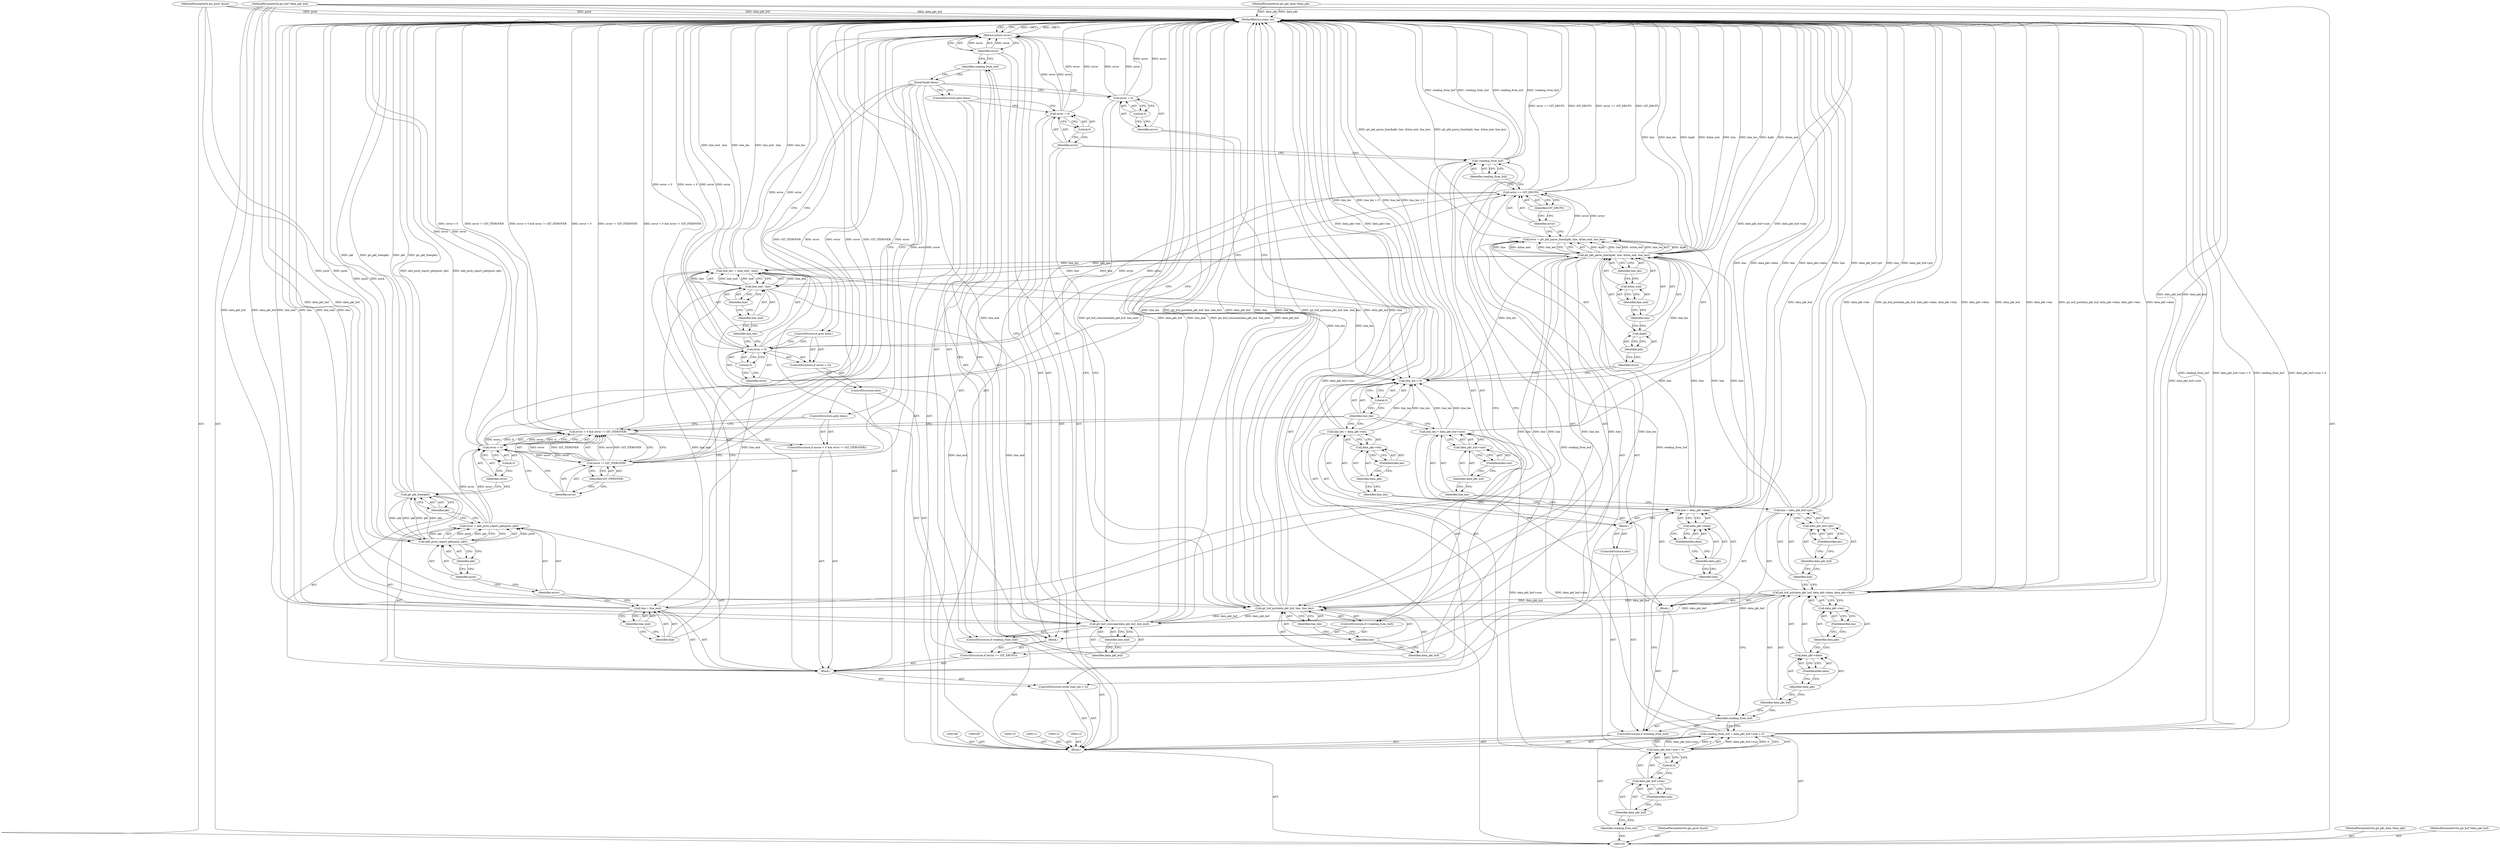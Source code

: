 digraph "0_libgit2_84d30d569ada986f3eef527cbdb932643c2dd037" {
"1000225" [label="(MethodReturn,static int)"];
"1000104" [label="(MethodParameterIn,git_push *push)"];
"1000317" [label="(MethodParameterOut,git_push *push)"];
"1000105" [label="(MethodParameterIn,git_pkt_data *data_pkt)"];
"1000318" [label="(MethodParameterOut,git_pkt_data *data_pkt)"];
"1000106" [label="(MethodParameterIn,git_buf *data_pkt_buf)"];
"1000319" [label="(MethodParameterOut,git_buf *data_pkt_buf)"];
"1000125" [label="(Identifier,data_pkt_buf)"];
"1000124" [label="(Call,git_buf_put(data_pkt_buf, data_pkt->data, data_pkt->len))"];
"1000126" [label="(Call,data_pkt->data)"];
"1000127" [label="(Identifier,data_pkt)"];
"1000128" [label="(FieldIdentifier,data)"];
"1000129" [label="(Call,data_pkt->len)"];
"1000130" [label="(Identifier,data_pkt)"];
"1000131" [label="(FieldIdentifier,len)"];
"1000132" [label="(Call,line = data_pkt_buf->ptr)"];
"1000133" [label="(Identifier,line)"];
"1000136" [label="(FieldIdentifier,ptr)"];
"1000134" [label="(Call,data_pkt_buf->ptr)"];
"1000135" [label="(Identifier,data_pkt_buf)"];
"1000139" [label="(Call,data_pkt_buf->size)"];
"1000140" [label="(Identifier,data_pkt_buf)"];
"1000137" [label="(Call,line_len = data_pkt_buf->size)"];
"1000138" [label="(Identifier,line_len)"];
"1000141" [label="(FieldIdentifier,size)"];
"1000142" [label="(ControlStructure,else)"];
"1000143" [label="(Block,)"];
"1000148" [label="(FieldIdentifier,data)"];
"1000144" [label="(Call,line = data_pkt->data)"];
"1000145" [label="(Identifier,line)"];
"1000146" [label="(Call,data_pkt->data)"];
"1000147" [label="(Identifier,data_pkt)"];
"1000151" [label="(Call,data_pkt->len)"];
"1000152" [label="(Identifier,data_pkt)"];
"1000149" [label="(Call,line_len = data_pkt->len)"];
"1000150" [label="(Identifier,line_len)"];
"1000153" [label="(FieldIdentifier,len)"];
"1000107" [label="(Block,)"];
"1000154" [label="(ControlStructure,while (line_len > 0))"];
"1000157" [label="(Literal,0)"];
"1000158" [label="(Block,)"];
"1000155" [label="(Call,line_len > 0)"];
"1000156" [label="(Identifier,line_len)"];
"1000161" [label="(Call,git_pkt_parse_line(&pkt, line, &line_end, line_len))"];
"1000159" [label="(Call,error = git_pkt_parse_line(&pkt, line, &line_end, line_len))"];
"1000160" [label="(Identifier,error)"];
"1000162" [label="(Call,&pkt)"];
"1000163" [label="(Identifier,pkt)"];
"1000164" [label="(Identifier,line)"];
"1000165" [label="(Call,&line_end)"];
"1000166" [label="(Identifier,line_end)"];
"1000167" [label="(Identifier,line_len)"];
"1000171" [label="(Identifier,GIT_EBUFS)"];
"1000168" [label="(ControlStructure,if (error == GIT_EBUFS))"];
"1000172" [label="(Block,)"];
"1000169" [label="(Call,error == GIT_EBUFS)"];
"1000170" [label="(Identifier,error)"];
"1000173" [label="(ControlStructure,if (!reading_from_buf))"];
"1000174" [label="(Call,!reading_from_buf)"];
"1000175" [label="(Identifier,reading_from_buf)"];
"1000177" [label="(Identifier,data_pkt_buf)"];
"1000178" [label="(Identifier,line)"];
"1000179" [label="(Identifier,line_len)"];
"1000176" [label="(Call,git_buf_put(data_pkt_buf, line, line_len))"];
"1000182" [label="(Literal,0)"];
"1000180" [label="(Call,error = 0)"];
"1000181" [label="(Identifier,error)"];
"1000183" [label="(ControlStructure,goto done;)"];
"1000186" [label="(Call,error < 0)"];
"1000187" [label="(Identifier,error)"];
"1000188" [label="(Literal,0)"];
"1000184" [label="(ControlStructure,else)"];
"1000185" [label="(ControlStructure,if (error < 0))"];
"1000189" [label="(ControlStructure,goto done;)"];
"1000192" [label="(Call,line_end - line)"];
"1000193" [label="(Identifier,line_end)"];
"1000194" [label="(Identifier,line)"];
"1000190" [label="(Call,line_len -= (line_end - line))"];
"1000191" [label="(Identifier,line_len)"];
"1000197" [label="(Identifier,line_end)"];
"1000195" [label="(Call,line = line_end)"];
"1000196" [label="(Identifier,line)"];
"1000200" [label="(Call,add_push_report_pkt(push, pkt))"];
"1000198" [label="(Call,error = add_push_report_pkt(push, pkt))"];
"1000199" [label="(Identifier,error)"];
"1000201" [label="(Identifier,push)"];
"1000202" [label="(Identifier,pkt)"];
"1000204" [label="(Identifier,pkt)"];
"1000203" [label="(Call,git_pkt_free(pkt))"];
"1000209" [label="(Literal,0)"];
"1000210" [label="(Call,error != GIT_ITEROVER)"];
"1000211" [label="(Identifier,error)"];
"1000205" [label="(ControlStructure,if (error < 0 && error != GIT_ITEROVER))"];
"1000212" [label="(Identifier,GIT_ITEROVER)"];
"1000206" [label="(Call,error < 0 && error != GIT_ITEROVER)"];
"1000207" [label="(Call,error < 0)"];
"1000208" [label="(Identifier,error)"];
"1000213" [label="(ControlStructure,goto done;)"];
"1000214" [label="(Call,error = 0)"];
"1000215" [label="(Identifier,error)"];
"1000216" [label="(Literal,0)"];
"1000217" [label="(JumpTarget,done:)"];
"1000218" [label="(ControlStructure,if (reading_from_buf))"];
"1000219" [label="(Identifier,reading_from_buf)"];
"1000221" [label="(Identifier,data_pkt_buf)"];
"1000220" [label="(Call,git_buf_consume(data_pkt_buf, line_end))"];
"1000222" [label="(Identifier,line_end)"];
"1000223" [label="(Return,return error;)"];
"1000224" [label="(Identifier,error)"];
"1000116" [label="(Call,data_pkt_buf->size > 0)"];
"1000117" [label="(Call,data_pkt_buf->size)"];
"1000118" [label="(Identifier,data_pkt_buf)"];
"1000119" [label="(FieldIdentifier,size)"];
"1000120" [label="(Literal,0)"];
"1000114" [label="(Call,reading_from_buf = data_pkt_buf->size > 0)"];
"1000115" [label="(Identifier,reading_from_buf)"];
"1000121" [label="(ControlStructure,if (reading_from_buf))"];
"1000123" [label="(Block,)"];
"1000122" [label="(Identifier,reading_from_buf)"];
"1000225" -> "1000103"  [label="AST: "];
"1000225" -> "1000223"  [label="CFG: "];
"1000223" -> "1000225"  [label="DDG: <RET>"];
"1000186" -> "1000225"  [label="DDG: error"];
"1000186" -> "1000225"  [label="DDG: error < 0"];
"1000198" -> "1000225"  [label="DDG: add_push_report_pkt(push, pkt)"];
"1000105" -> "1000225"  [label="DDG: data_pkt"];
"1000180" -> "1000225"  [label="DDG: error"];
"1000206" -> "1000225"  [label="DDG: error < 0"];
"1000206" -> "1000225"  [label="DDG: error != GIT_ITEROVER"];
"1000206" -> "1000225"  [label="DDG: error < 0 && error != GIT_ITEROVER"];
"1000132" -> "1000225"  [label="DDG: line"];
"1000132" -> "1000225"  [label="DDG: data_pkt_buf->ptr"];
"1000210" -> "1000225"  [label="DDG: GIT_ITEROVER"];
"1000210" -> "1000225"  [label="DDG: error"];
"1000195" -> "1000225"  [label="DDG: line_end"];
"1000195" -> "1000225"  [label="DDG: line"];
"1000155" -> "1000225"  [label="DDG: line_len"];
"1000155" -> "1000225"  [label="DDG: line_len > 0"];
"1000176" -> "1000225"  [label="DDG: line"];
"1000176" -> "1000225"  [label="DDG: line_len"];
"1000176" -> "1000225"  [label="DDG: git_buf_put(data_pkt_buf, line, line_len)"];
"1000176" -> "1000225"  [label="DDG: data_pkt_buf"];
"1000116" -> "1000225"  [label="DDG: data_pkt_buf->size"];
"1000161" -> "1000225"  [label="DDG: line"];
"1000161" -> "1000225"  [label="DDG: line_len"];
"1000161" -> "1000225"  [label="DDG: &pkt"];
"1000161" -> "1000225"  [label="DDG: &line_end"];
"1000124" -> "1000225"  [label="DDG: data_pkt->data"];
"1000124" -> "1000225"  [label="DDG: data_pkt_buf"];
"1000124" -> "1000225"  [label="DDG: data_pkt->len"];
"1000124" -> "1000225"  [label="DDG: git_buf_put(data_pkt_buf, data_pkt->data, data_pkt->len)"];
"1000220" -> "1000225"  [label="DDG: data_pkt_buf"];
"1000220" -> "1000225"  [label="DDG: line_end"];
"1000220" -> "1000225"  [label="DDG: git_buf_consume(data_pkt_buf, line_end)"];
"1000200" -> "1000225"  [label="DDG: push"];
"1000149" -> "1000225"  [label="DDG: data_pkt->len"];
"1000169" -> "1000225"  [label="DDG: error == GIT_EBUFS"];
"1000169" -> "1000225"  [label="DDG: GIT_EBUFS"];
"1000104" -> "1000225"  [label="DDG: push"];
"1000137" -> "1000225"  [label="DDG: data_pkt_buf->size"];
"1000190" -> "1000225"  [label="DDG: line_len"];
"1000190" -> "1000225"  [label="DDG: line_end - line"];
"1000203" -> "1000225"  [label="DDG: git_pkt_free(pkt)"];
"1000203" -> "1000225"  [label="DDG: pkt"];
"1000114" -> "1000225"  [label="DDG: reading_from_buf"];
"1000114" -> "1000225"  [label="DDG: data_pkt_buf->size > 0"];
"1000207" -> "1000225"  [label="DDG: error"];
"1000144" -> "1000225"  [label="DDG: line"];
"1000144" -> "1000225"  [label="DDG: data_pkt->data"];
"1000214" -> "1000225"  [label="DDG: error"];
"1000159" -> "1000225"  [label="DDG: git_pkt_parse_line(&pkt, line, &line_end, line_len)"];
"1000174" -> "1000225"  [label="DDG: !reading_from_buf"];
"1000174" -> "1000225"  [label="DDG: reading_from_buf"];
"1000106" -> "1000225"  [label="DDG: data_pkt_buf"];
"1000104" -> "1000103"  [label="AST: "];
"1000104" -> "1000225"  [label="DDG: push"];
"1000104" -> "1000200"  [label="DDG: push"];
"1000317" -> "1000103"  [label="AST: "];
"1000105" -> "1000103"  [label="AST: "];
"1000105" -> "1000225"  [label="DDG: data_pkt"];
"1000318" -> "1000103"  [label="AST: "];
"1000106" -> "1000103"  [label="AST: "];
"1000106" -> "1000225"  [label="DDG: data_pkt_buf"];
"1000106" -> "1000124"  [label="DDG: data_pkt_buf"];
"1000106" -> "1000176"  [label="DDG: data_pkt_buf"];
"1000106" -> "1000220"  [label="DDG: data_pkt_buf"];
"1000319" -> "1000103"  [label="AST: "];
"1000125" -> "1000124"  [label="AST: "];
"1000125" -> "1000122"  [label="CFG: "];
"1000127" -> "1000125"  [label="CFG: "];
"1000124" -> "1000123"  [label="AST: "];
"1000124" -> "1000129"  [label="CFG: "];
"1000125" -> "1000124"  [label="AST: "];
"1000126" -> "1000124"  [label="AST: "];
"1000129" -> "1000124"  [label="AST: "];
"1000133" -> "1000124"  [label="CFG: "];
"1000124" -> "1000225"  [label="DDG: data_pkt->data"];
"1000124" -> "1000225"  [label="DDG: data_pkt_buf"];
"1000124" -> "1000225"  [label="DDG: data_pkt->len"];
"1000124" -> "1000225"  [label="DDG: git_buf_put(data_pkt_buf, data_pkt->data, data_pkt->len)"];
"1000106" -> "1000124"  [label="DDG: data_pkt_buf"];
"1000124" -> "1000176"  [label="DDG: data_pkt_buf"];
"1000124" -> "1000220"  [label="DDG: data_pkt_buf"];
"1000126" -> "1000124"  [label="AST: "];
"1000126" -> "1000128"  [label="CFG: "];
"1000127" -> "1000126"  [label="AST: "];
"1000128" -> "1000126"  [label="AST: "];
"1000130" -> "1000126"  [label="CFG: "];
"1000127" -> "1000126"  [label="AST: "];
"1000127" -> "1000125"  [label="CFG: "];
"1000128" -> "1000127"  [label="CFG: "];
"1000128" -> "1000126"  [label="AST: "];
"1000128" -> "1000127"  [label="CFG: "];
"1000126" -> "1000128"  [label="CFG: "];
"1000129" -> "1000124"  [label="AST: "];
"1000129" -> "1000131"  [label="CFG: "];
"1000130" -> "1000129"  [label="AST: "];
"1000131" -> "1000129"  [label="AST: "];
"1000124" -> "1000129"  [label="CFG: "];
"1000130" -> "1000129"  [label="AST: "];
"1000130" -> "1000126"  [label="CFG: "];
"1000131" -> "1000130"  [label="CFG: "];
"1000131" -> "1000129"  [label="AST: "];
"1000131" -> "1000130"  [label="CFG: "];
"1000129" -> "1000131"  [label="CFG: "];
"1000132" -> "1000123"  [label="AST: "];
"1000132" -> "1000134"  [label="CFG: "];
"1000133" -> "1000132"  [label="AST: "];
"1000134" -> "1000132"  [label="AST: "];
"1000138" -> "1000132"  [label="CFG: "];
"1000132" -> "1000225"  [label="DDG: line"];
"1000132" -> "1000225"  [label="DDG: data_pkt_buf->ptr"];
"1000132" -> "1000161"  [label="DDG: line"];
"1000133" -> "1000132"  [label="AST: "];
"1000133" -> "1000124"  [label="CFG: "];
"1000135" -> "1000133"  [label="CFG: "];
"1000136" -> "1000134"  [label="AST: "];
"1000136" -> "1000135"  [label="CFG: "];
"1000134" -> "1000136"  [label="CFG: "];
"1000134" -> "1000132"  [label="AST: "];
"1000134" -> "1000136"  [label="CFG: "];
"1000135" -> "1000134"  [label="AST: "];
"1000136" -> "1000134"  [label="AST: "];
"1000132" -> "1000134"  [label="CFG: "];
"1000135" -> "1000134"  [label="AST: "];
"1000135" -> "1000133"  [label="CFG: "];
"1000136" -> "1000135"  [label="CFG: "];
"1000139" -> "1000137"  [label="AST: "];
"1000139" -> "1000141"  [label="CFG: "];
"1000140" -> "1000139"  [label="AST: "];
"1000141" -> "1000139"  [label="AST: "];
"1000137" -> "1000139"  [label="CFG: "];
"1000140" -> "1000139"  [label="AST: "];
"1000140" -> "1000138"  [label="CFG: "];
"1000141" -> "1000140"  [label="CFG: "];
"1000137" -> "1000123"  [label="AST: "];
"1000137" -> "1000139"  [label="CFG: "];
"1000138" -> "1000137"  [label="AST: "];
"1000139" -> "1000137"  [label="AST: "];
"1000156" -> "1000137"  [label="CFG: "];
"1000137" -> "1000225"  [label="DDG: data_pkt_buf->size"];
"1000116" -> "1000137"  [label="DDG: data_pkt_buf->size"];
"1000137" -> "1000155"  [label="DDG: line_len"];
"1000138" -> "1000137"  [label="AST: "];
"1000138" -> "1000132"  [label="CFG: "];
"1000140" -> "1000138"  [label="CFG: "];
"1000141" -> "1000139"  [label="AST: "];
"1000141" -> "1000140"  [label="CFG: "];
"1000139" -> "1000141"  [label="CFG: "];
"1000142" -> "1000121"  [label="AST: "];
"1000143" -> "1000142"  [label="AST: "];
"1000143" -> "1000142"  [label="AST: "];
"1000144" -> "1000143"  [label="AST: "];
"1000149" -> "1000143"  [label="AST: "];
"1000148" -> "1000146"  [label="AST: "];
"1000148" -> "1000147"  [label="CFG: "];
"1000146" -> "1000148"  [label="CFG: "];
"1000144" -> "1000143"  [label="AST: "];
"1000144" -> "1000146"  [label="CFG: "];
"1000145" -> "1000144"  [label="AST: "];
"1000146" -> "1000144"  [label="AST: "];
"1000150" -> "1000144"  [label="CFG: "];
"1000144" -> "1000225"  [label="DDG: line"];
"1000144" -> "1000225"  [label="DDG: data_pkt->data"];
"1000144" -> "1000161"  [label="DDG: line"];
"1000145" -> "1000144"  [label="AST: "];
"1000145" -> "1000122"  [label="CFG: "];
"1000147" -> "1000145"  [label="CFG: "];
"1000146" -> "1000144"  [label="AST: "];
"1000146" -> "1000148"  [label="CFG: "];
"1000147" -> "1000146"  [label="AST: "];
"1000148" -> "1000146"  [label="AST: "];
"1000144" -> "1000146"  [label="CFG: "];
"1000147" -> "1000146"  [label="AST: "];
"1000147" -> "1000145"  [label="CFG: "];
"1000148" -> "1000147"  [label="CFG: "];
"1000151" -> "1000149"  [label="AST: "];
"1000151" -> "1000153"  [label="CFG: "];
"1000152" -> "1000151"  [label="AST: "];
"1000153" -> "1000151"  [label="AST: "];
"1000149" -> "1000151"  [label="CFG: "];
"1000152" -> "1000151"  [label="AST: "];
"1000152" -> "1000150"  [label="CFG: "];
"1000153" -> "1000152"  [label="CFG: "];
"1000149" -> "1000143"  [label="AST: "];
"1000149" -> "1000151"  [label="CFG: "];
"1000150" -> "1000149"  [label="AST: "];
"1000151" -> "1000149"  [label="AST: "];
"1000156" -> "1000149"  [label="CFG: "];
"1000149" -> "1000225"  [label="DDG: data_pkt->len"];
"1000149" -> "1000155"  [label="DDG: line_len"];
"1000150" -> "1000149"  [label="AST: "];
"1000150" -> "1000144"  [label="CFG: "];
"1000152" -> "1000150"  [label="CFG: "];
"1000153" -> "1000151"  [label="AST: "];
"1000153" -> "1000152"  [label="CFG: "];
"1000151" -> "1000153"  [label="CFG: "];
"1000107" -> "1000103"  [label="AST: "];
"1000108" -> "1000107"  [label="AST: "];
"1000109" -> "1000107"  [label="AST: "];
"1000110" -> "1000107"  [label="AST: "];
"1000111" -> "1000107"  [label="AST: "];
"1000112" -> "1000107"  [label="AST: "];
"1000113" -> "1000107"  [label="AST: "];
"1000114" -> "1000107"  [label="AST: "];
"1000121" -> "1000107"  [label="AST: "];
"1000154" -> "1000107"  [label="AST: "];
"1000214" -> "1000107"  [label="AST: "];
"1000217" -> "1000107"  [label="AST: "];
"1000218" -> "1000107"  [label="AST: "];
"1000223" -> "1000107"  [label="AST: "];
"1000154" -> "1000107"  [label="AST: "];
"1000155" -> "1000154"  [label="AST: "];
"1000158" -> "1000154"  [label="AST: "];
"1000157" -> "1000155"  [label="AST: "];
"1000157" -> "1000156"  [label="CFG: "];
"1000155" -> "1000157"  [label="CFG: "];
"1000158" -> "1000154"  [label="AST: "];
"1000159" -> "1000158"  [label="AST: "];
"1000168" -> "1000158"  [label="AST: "];
"1000190" -> "1000158"  [label="AST: "];
"1000195" -> "1000158"  [label="AST: "];
"1000198" -> "1000158"  [label="AST: "];
"1000203" -> "1000158"  [label="AST: "];
"1000205" -> "1000158"  [label="AST: "];
"1000155" -> "1000154"  [label="AST: "];
"1000155" -> "1000157"  [label="CFG: "];
"1000156" -> "1000155"  [label="AST: "];
"1000157" -> "1000155"  [label="AST: "];
"1000160" -> "1000155"  [label="CFG: "];
"1000215" -> "1000155"  [label="CFG: "];
"1000155" -> "1000225"  [label="DDG: line_len"];
"1000155" -> "1000225"  [label="DDG: line_len > 0"];
"1000190" -> "1000155"  [label="DDG: line_len"];
"1000149" -> "1000155"  [label="DDG: line_len"];
"1000137" -> "1000155"  [label="DDG: line_len"];
"1000155" -> "1000161"  [label="DDG: line_len"];
"1000156" -> "1000155"  [label="AST: "];
"1000156" -> "1000206"  [label="CFG: "];
"1000156" -> "1000137"  [label="CFG: "];
"1000156" -> "1000149"  [label="CFG: "];
"1000157" -> "1000156"  [label="CFG: "];
"1000161" -> "1000159"  [label="AST: "];
"1000161" -> "1000167"  [label="CFG: "];
"1000162" -> "1000161"  [label="AST: "];
"1000164" -> "1000161"  [label="AST: "];
"1000165" -> "1000161"  [label="AST: "];
"1000167" -> "1000161"  [label="AST: "];
"1000159" -> "1000161"  [label="CFG: "];
"1000161" -> "1000225"  [label="DDG: line"];
"1000161" -> "1000225"  [label="DDG: line_len"];
"1000161" -> "1000225"  [label="DDG: &pkt"];
"1000161" -> "1000225"  [label="DDG: &line_end"];
"1000161" -> "1000159"  [label="DDG: &pkt"];
"1000161" -> "1000159"  [label="DDG: line"];
"1000161" -> "1000159"  [label="DDG: &line_end"];
"1000161" -> "1000159"  [label="DDG: line_len"];
"1000132" -> "1000161"  [label="DDG: line"];
"1000144" -> "1000161"  [label="DDG: line"];
"1000195" -> "1000161"  [label="DDG: line"];
"1000155" -> "1000161"  [label="DDG: line_len"];
"1000161" -> "1000176"  [label="DDG: line"];
"1000161" -> "1000176"  [label="DDG: line_len"];
"1000161" -> "1000190"  [label="DDG: line_len"];
"1000161" -> "1000192"  [label="DDG: line"];
"1000159" -> "1000158"  [label="AST: "];
"1000159" -> "1000161"  [label="CFG: "];
"1000160" -> "1000159"  [label="AST: "];
"1000161" -> "1000159"  [label="AST: "];
"1000170" -> "1000159"  [label="CFG: "];
"1000159" -> "1000225"  [label="DDG: git_pkt_parse_line(&pkt, line, &line_end, line_len)"];
"1000161" -> "1000159"  [label="DDG: &pkt"];
"1000161" -> "1000159"  [label="DDG: line"];
"1000161" -> "1000159"  [label="DDG: &line_end"];
"1000161" -> "1000159"  [label="DDG: line_len"];
"1000159" -> "1000169"  [label="DDG: error"];
"1000160" -> "1000159"  [label="AST: "];
"1000160" -> "1000155"  [label="CFG: "];
"1000163" -> "1000160"  [label="CFG: "];
"1000162" -> "1000161"  [label="AST: "];
"1000162" -> "1000163"  [label="CFG: "];
"1000163" -> "1000162"  [label="AST: "];
"1000164" -> "1000162"  [label="CFG: "];
"1000163" -> "1000162"  [label="AST: "];
"1000163" -> "1000160"  [label="CFG: "];
"1000162" -> "1000163"  [label="CFG: "];
"1000164" -> "1000161"  [label="AST: "];
"1000164" -> "1000162"  [label="CFG: "];
"1000166" -> "1000164"  [label="CFG: "];
"1000165" -> "1000161"  [label="AST: "];
"1000165" -> "1000166"  [label="CFG: "];
"1000166" -> "1000165"  [label="AST: "];
"1000167" -> "1000165"  [label="CFG: "];
"1000166" -> "1000165"  [label="AST: "];
"1000166" -> "1000164"  [label="CFG: "];
"1000165" -> "1000166"  [label="CFG: "];
"1000167" -> "1000161"  [label="AST: "];
"1000167" -> "1000165"  [label="CFG: "];
"1000161" -> "1000167"  [label="CFG: "];
"1000171" -> "1000169"  [label="AST: "];
"1000171" -> "1000170"  [label="CFG: "];
"1000169" -> "1000171"  [label="CFG: "];
"1000168" -> "1000158"  [label="AST: "];
"1000169" -> "1000168"  [label="AST: "];
"1000172" -> "1000168"  [label="AST: "];
"1000184" -> "1000168"  [label="AST: "];
"1000172" -> "1000168"  [label="AST: "];
"1000173" -> "1000172"  [label="AST: "];
"1000180" -> "1000172"  [label="AST: "];
"1000183" -> "1000172"  [label="AST: "];
"1000169" -> "1000168"  [label="AST: "];
"1000169" -> "1000171"  [label="CFG: "];
"1000170" -> "1000169"  [label="AST: "];
"1000171" -> "1000169"  [label="AST: "];
"1000175" -> "1000169"  [label="CFG: "];
"1000187" -> "1000169"  [label="CFG: "];
"1000169" -> "1000225"  [label="DDG: error == GIT_EBUFS"];
"1000169" -> "1000225"  [label="DDG: GIT_EBUFS"];
"1000159" -> "1000169"  [label="DDG: error"];
"1000169" -> "1000186"  [label="DDG: error"];
"1000170" -> "1000169"  [label="AST: "];
"1000170" -> "1000159"  [label="CFG: "];
"1000171" -> "1000170"  [label="CFG: "];
"1000173" -> "1000172"  [label="AST: "];
"1000174" -> "1000173"  [label="AST: "];
"1000176" -> "1000173"  [label="AST: "];
"1000174" -> "1000173"  [label="AST: "];
"1000174" -> "1000175"  [label="CFG: "];
"1000175" -> "1000174"  [label="AST: "];
"1000177" -> "1000174"  [label="CFG: "];
"1000181" -> "1000174"  [label="CFG: "];
"1000174" -> "1000225"  [label="DDG: !reading_from_buf"];
"1000174" -> "1000225"  [label="DDG: reading_from_buf"];
"1000114" -> "1000174"  [label="DDG: reading_from_buf"];
"1000175" -> "1000174"  [label="AST: "];
"1000175" -> "1000169"  [label="CFG: "];
"1000174" -> "1000175"  [label="CFG: "];
"1000177" -> "1000176"  [label="AST: "];
"1000177" -> "1000174"  [label="CFG: "];
"1000178" -> "1000177"  [label="CFG: "];
"1000178" -> "1000176"  [label="AST: "];
"1000178" -> "1000177"  [label="CFG: "];
"1000179" -> "1000178"  [label="CFG: "];
"1000179" -> "1000176"  [label="AST: "];
"1000179" -> "1000178"  [label="CFG: "];
"1000176" -> "1000179"  [label="CFG: "];
"1000176" -> "1000173"  [label="AST: "];
"1000176" -> "1000179"  [label="CFG: "];
"1000177" -> "1000176"  [label="AST: "];
"1000178" -> "1000176"  [label="AST: "];
"1000179" -> "1000176"  [label="AST: "];
"1000181" -> "1000176"  [label="CFG: "];
"1000176" -> "1000225"  [label="DDG: line"];
"1000176" -> "1000225"  [label="DDG: line_len"];
"1000176" -> "1000225"  [label="DDG: git_buf_put(data_pkt_buf, line, line_len)"];
"1000176" -> "1000225"  [label="DDG: data_pkt_buf"];
"1000124" -> "1000176"  [label="DDG: data_pkt_buf"];
"1000106" -> "1000176"  [label="DDG: data_pkt_buf"];
"1000161" -> "1000176"  [label="DDG: line"];
"1000161" -> "1000176"  [label="DDG: line_len"];
"1000176" -> "1000220"  [label="DDG: data_pkt_buf"];
"1000182" -> "1000180"  [label="AST: "];
"1000182" -> "1000181"  [label="CFG: "];
"1000180" -> "1000182"  [label="CFG: "];
"1000180" -> "1000172"  [label="AST: "];
"1000180" -> "1000182"  [label="CFG: "];
"1000181" -> "1000180"  [label="AST: "];
"1000182" -> "1000180"  [label="AST: "];
"1000183" -> "1000180"  [label="CFG: "];
"1000180" -> "1000225"  [label="DDG: error"];
"1000180" -> "1000223"  [label="DDG: error"];
"1000181" -> "1000180"  [label="AST: "];
"1000181" -> "1000176"  [label="CFG: "];
"1000181" -> "1000174"  [label="CFG: "];
"1000182" -> "1000181"  [label="CFG: "];
"1000183" -> "1000172"  [label="AST: "];
"1000183" -> "1000180"  [label="CFG: "];
"1000217" -> "1000183"  [label="CFG: "];
"1000186" -> "1000185"  [label="AST: "];
"1000186" -> "1000188"  [label="CFG: "];
"1000187" -> "1000186"  [label="AST: "];
"1000188" -> "1000186"  [label="AST: "];
"1000189" -> "1000186"  [label="CFG: "];
"1000191" -> "1000186"  [label="CFG: "];
"1000186" -> "1000225"  [label="DDG: error"];
"1000186" -> "1000225"  [label="DDG: error < 0"];
"1000169" -> "1000186"  [label="DDG: error"];
"1000186" -> "1000223"  [label="DDG: error"];
"1000187" -> "1000186"  [label="AST: "];
"1000187" -> "1000169"  [label="CFG: "];
"1000188" -> "1000187"  [label="CFG: "];
"1000188" -> "1000186"  [label="AST: "];
"1000188" -> "1000187"  [label="CFG: "];
"1000186" -> "1000188"  [label="CFG: "];
"1000184" -> "1000168"  [label="AST: "];
"1000185" -> "1000184"  [label="AST: "];
"1000185" -> "1000184"  [label="AST: "];
"1000186" -> "1000185"  [label="AST: "];
"1000189" -> "1000185"  [label="AST: "];
"1000189" -> "1000185"  [label="AST: "];
"1000189" -> "1000186"  [label="CFG: "];
"1000217" -> "1000189"  [label="CFG: "];
"1000192" -> "1000190"  [label="AST: "];
"1000192" -> "1000194"  [label="CFG: "];
"1000193" -> "1000192"  [label="AST: "];
"1000194" -> "1000192"  [label="AST: "];
"1000190" -> "1000192"  [label="CFG: "];
"1000192" -> "1000190"  [label="DDG: line_end"];
"1000192" -> "1000190"  [label="DDG: line"];
"1000161" -> "1000192"  [label="DDG: line"];
"1000192" -> "1000195"  [label="DDG: line_end"];
"1000192" -> "1000220"  [label="DDG: line_end"];
"1000193" -> "1000192"  [label="AST: "];
"1000193" -> "1000191"  [label="CFG: "];
"1000194" -> "1000193"  [label="CFG: "];
"1000194" -> "1000192"  [label="AST: "];
"1000194" -> "1000193"  [label="CFG: "];
"1000192" -> "1000194"  [label="CFG: "];
"1000190" -> "1000158"  [label="AST: "];
"1000190" -> "1000192"  [label="CFG: "];
"1000191" -> "1000190"  [label="AST: "];
"1000192" -> "1000190"  [label="AST: "];
"1000196" -> "1000190"  [label="CFG: "];
"1000190" -> "1000225"  [label="DDG: line_len"];
"1000190" -> "1000225"  [label="DDG: line_end - line"];
"1000190" -> "1000155"  [label="DDG: line_len"];
"1000192" -> "1000190"  [label="DDG: line_end"];
"1000192" -> "1000190"  [label="DDG: line"];
"1000161" -> "1000190"  [label="DDG: line_len"];
"1000191" -> "1000190"  [label="AST: "];
"1000191" -> "1000186"  [label="CFG: "];
"1000193" -> "1000191"  [label="CFG: "];
"1000197" -> "1000195"  [label="AST: "];
"1000197" -> "1000196"  [label="CFG: "];
"1000195" -> "1000197"  [label="CFG: "];
"1000195" -> "1000158"  [label="AST: "];
"1000195" -> "1000197"  [label="CFG: "];
"1000196" -> "1000195"  [label="AST: "];
"1000197" -> "1000195"  [label="AST: "];
"1000199" -> "1000195"  [label="CFG: "];
"1000195" -> "1000225"  [label="DDG: line_end"];
"1000195" -> "1000225"  [label="DDG: line"];
"1000195" -> "1000161"  [label="DDG: line"];
"1000192" -> "1000195"  [label="DDG: line_end"];
"1000196" -> "1000195"  [label="AST: "];
"1000196" -> "1000190"  [label="CFG: "];
"1000197" -> "1000196"  [label="CFG: "];
"1000200" -> "1000198"  [label="AST: "];
"1000200" -> "1000202"  [label="CFG: "];
"1000201" -> "1000200"  [label="AST: "];
"1000202" -> "1000200"  [label="AST: "];
"1000198" -> "1000200"  [label="CFG: "];
"1000200" -> "1000225"  [label="DDG: push"];
"1000200" -> "1000198"  [label="DDG: push"];
"1000200" -> "1000198"  [label="DDG: pkt"];
"1000104" -> "1000200"  [label="DDG: push"];
"1000203" -> "1000200"  [label="DDG: pkt"];
"1000200" -> "1000203"  [label="DDG: pkt"];
"1000198" -> "1000158"  [label="AST: "];
"1000198" -> "1000200"  [label="CFG: "];
"1000199" -> "1000198"  [label="AST: "];
"1000200" -> "1000198"  [label="AST: "];
"1000204" -> "1000198"  [label="CFG: "];
"1000198" -> "1000225"  [label="DDG: add_push_report_pkt(push, pkt)"];
"1000200" -> "1000198"  [label="DDG: push"];
"1000200" -> "1000198"  [label="DDG: pkt"];
"1000198" -> "1000207"  [label="DDG: error"];
"1000199" -> "1000198"  [label="AST: "];
"1000199" -> "1000195"  [label="CFG: "];
"1000201" -> "1000199"  [label="CFG: "];
"1000201" -> "1000200"  [label="AST: "];
"1000201" -> "1000199"  [label="CFG: "];
"1000202" -> "1000201"  [label="CFG: "];
"1000202" -> "1000200"  [label="AST: "];
"1000202" -> "1000201"  [label="CFG: "];
"1000200" -> "1000202"  [label="CFG: "];
"1000204" -> "1000203"  [label="AST: "];
"1000204" -> "1000198"  [label="CFG: "];
"1000203" -> "1000204"  [label="CFG: "];
"1000203" -> "1000158"  [label="AST: "];
"1000203" -> "1000204"  [label="CFG: "];
"1000204" -> "1000203"  [label="AST: "];
"1000208" -> "1000203"  [label="CFG: "];
"1000203" -> "1000225"  [label="DDG: git_pkt_free(pkt)"];
"1000203" -> "1000225"  [label="DDG: pkt"];
"1000203" -> "1000200"  [label="DDG: pkt"];
"1000200" -> "1000203"  [label="DDG: pkt"];
"1000209" -> "1000207"  [label="AST: "];
"1000209" -> "1000208"  [label="CFG: "];
"1000207" -> "1000209"  [label="CFG: "];
"1000210" -> "1000206"  [label="AST: "];
"1000210" -> "1000212"  [label="CFG: "];
"1000211" -> "1000210"  [label="AST: "];
"1000212" -> "1000210"  [label="AST: "];
"1000206" -> "1000210"  [label="CFG: "];
"1000210" -> "1000225"  [label="DDG: GIT_ITEROVER"];
"1000210" -> "1000225"  [label="DDG: error"];
"1000210" -> "1000206"  [label="DDG: error"];
"1000210" -> "1000206"  [label="DDG: GIT_ITEROVER"];
"1000207" -> "1000210"  [label="DDG: error"];
"1000210" -> "1000223"  [label="DDG: error"];
"1000211" -> "1000210"  [label="AST: "];
"1000211" -> "1000207"  [label="CFG: "];
"1000212" -> "1000211"  [label="CFG: "];
"1000205" -> "1000158"  [label="AST: "];
"1000206" -> "1000205"  [label="AST: "];
"1000213" -> "1000205"  [label="AST: "];
"1000212" -> "1000210"  [label="AST: "];
"1000212" -> "1000211"  [label="CFG: "];
"1000210" -> "1000212"  [label="CFG: "];
"1000206" -> "1000205"  [label="AST: "];
"1000206" -> "1000207"  [label="CFG: "];
"1000206" -> "1000210"  [label="CFG: "];
"1000207" -> "1000206"  [label="AST: "];
"1000210" -> "1000206"  [label="AST: "];
"1000156" -> "1000206"  [label="CFG: "];
"1000213" -> "1000206"  [label="CFG: "];
"1000206" -> "1000225"  [label="DDG: error < 0"];
"1000206" -> "1000225"  [label="DDG: error != GIT_ITEROVER"];
"1000206" -> "1000225"  [label="DDG: error < 0 && error != GIT_ITEROVER"];
"1000207" -> "1000206"  [label="DDG: error"];
"1000207" -> "1000206"  [label="DDG: 0"];
"1000210" -> "1000206"  [label="DDG: error"];
"1000210" -> "1000206"  [label="DDG: GIT_ITEROVER"];
"1000207" -> "1000206"  [label="AST: "];
"1000207" -> "1000209"  [label="CFG: "];
"1000208" -> "1000207"  [label="AST: "];
"1000209" -> "1000207"  [label="AST: "];
"1000211" -> "1000207"  [label="CFG: "];
"1000206" -> "1000207"  [label="CFG: "];
"1000207" -> "1000225"  [label="DDG: error"];
"1000207" -> "1000206"  [label="DDG: error"];
"1000207" -> "1000206"  [label="DDG: 0"];
"1000198" -> "1000207"  [label="DDG: error"];
"1000207" -> "1000210"  [label="DDG: error"];
"1000207" -> "1000223"  [label="DDG: error"];
"1000208" -> "1000207"  [label="AST: "];
"1000208" -> "1000203"  [label="CFG: "];
"1000209" -> "1000208"  [label="CFG: "];
"1000213" -> "1000205"  [label="AST: "];
"1000213" -> "1000206"  [label="CFG: "];
"1000217" -> "1000213"  [label="CFG: "];
"1000214" -> "1000107"  [label="AST: "];
"1000214" -> "1000216"  [label="CFG: "];
"1000215" -> "1000214"  [label="AST: "];
"1000216" -> "1000214"  [label="AST: "];
"1000217" -> "1000214"  [label="CFG: "];
"1000214" -> "1000225"  [label="DDG: error"];
"1000214" -> "1000223"  [label="DDG: error"];
"1000215" -> "1000214"  [label="AST: "];
"1000215" -> "1000155"  [label="CFG: "];
"1000216" -> "1000215"  [label="CFG: "];
"1000216" -> "1000214"  [label="AST: "];
"1000216" -> "1000215"  [label="CFG: "];
"1000214" -> "1000216"  [label="CFG: "];
"1000217" -> "1000107"  [label="AST: "];
"1000217" -> "1000214"  [label="CFG: "];
"1000217" -> "1000183"  [label="CFG: "];
"1000217" -> "1000189"  [label="CFG: "];
"1000217" -> "1000213"  [label="CFG: "];
"1000219" -> "1000217"  [label="CFG: "];
"1000218" -> "1000107"  [label="AST: "];
"1000219" -> "1000218"  [label="AST: "];
"1000220" -> "1000218"  [label="AST: "];
"1000219" -> "1000218"  [label="AST: "];
"1000219" -> "1000217"  [label="CFG: "];
"1000221" -> "1000219"  [label="CFG: "];
"1000224" -> "1000219"  [label="CFG: "];
"1000221" -> "1000220"  [label="AST: "];
"1000221" -> "1000219"  [label="CFG: "];
"1000222" -> "1000221"  [label="CFG: "];
"1000220" -> "1000218"  [label="AST: "];
"1000220" -> "1000222"  [label="CFG: "];
"1000221" -> "1000220"  [label="AST: "];
"1000222" -> "1000220"  [label="AST: "];
"1000224" -> "1000220"  [label="CFG: "];
"1000220" -> "1000225"  [label="DDG: data_pkt_buf"];
"1000220" -> "1000225"  [label="DDG: line_end"];
"1000220" -> "1000225"  [label="DDG: git_buf_consume(data_pkt_buf, line_end)"];
"1000124" -> "1000220"  [label="DDG: data_pkt_buf"];
"1000176" -> "1000220"  [label="DDG: data_pkt_buf"];
"1000106" -> "1000220"  [label="DDG: data_pkt_buf"];
"1000192" -> "1000220"  [label="DDG: line_end"];
"1000222" -> "1000220"  [label="AST: "];
"1000222" -> "1000221"  [label="CFG: "];
"1000220" -> "1000222"  [label="CFG: "];
"1000223" -> "1000107"  [label="AST: "];
"1000223" -> "1000224"  [label="CFG: "];
"1000224" -> "1000223"  [label="AST: "];
"1000225" -> "1000223"  [label="CFG: "];
"1000223" -> "1000225"  [label="DDG: <RET>"];
"1000224" -> "1000223"  [label="DDG: error"];
"1000186" -> "1000223"  [label="DDG: error"];
"1000180" -> "1000223"  [label="DDG: error"];
"1000207" -> "1000223"  [label="DDG: error"];
"1000210" -> "1000223"  [label="DDG: error"];
"1000214" -> "1000223"  [label="DDG: error"];
"1000224" -> "1000223"  [label="AST: "];
"1000224" -> "1000220"  [label="CFG: "];
"1000224" -> "1000219"  [label="CFG: "];
"1000223" -> "1000224"  [label="CFG: "];
"1000224" -> "1000223"  [label="DDG: error"];
"1000116" -> "1000114"  [label="AST: "];
"1000116" -> "1000120"  [label="CFG: "];
"1000117" -> "1000116"  [label="AST: "];
"1000120" -> "1000116"  [label="AST: "];
"1000114" -> "1000116"  [label="CFG: "];
"1000116" -> "1000225"  [label="DDG: data_pkt_buf->size"];
"1000116" -> "1000114"  [label="DDG: data_pkt_buf->size"];
"1000116" -> "1000114"  [label="DDG: 0"];
"1000116" -> "1000137"  [label="DDG: data_pkt_buf->size"];
"1000117" -> "1000116"  [label="AST: "];
"1000117" -> "1000119"  [label="CFG: "];
"1000118" -> "1000117"  [label="AST: "];
"1000119" -> "1000117"  [label="AST: "];
"1000120" -> "1000117"  [label="CFG: "];
"1000118" -> "1000117"  [label="AST: "];
"1000118" -> "1000115"  [label="CFG: "];
"1000119" -> "1000118"  [label="CFG: "];
"1000119" -> "1000117"  [label="AST: "];
"1000119" -> "1000118"  [label="CFG: "];
"1000117" -> "1000119"  [label="CFG: "];
"1000120" -> "1000116"  [label="AST: "];
"1000120" -> "1000117"  [label="CFG: "];
"1000116" -> "1000120"  [label="CFG: "];
"1000114" -> "1000107"  [label="AST: "];
"1000114" -> "1000116"  [label="CFG: "];
"1000115" -> "1000114"  [label="AST: "];
"1000116" -> "1000114"  [label="AST: "];
"1000122" -> "1000114"  [label="CFG: "];
"1000114" -> "1000225"  [label="DDG: reading_from_buf"];
"1000114" -> "1000225"  [label="DDG: data_pkt_buf->size > 0"];
"1000116" -> "1000114"  [label="DDG: data_pkt_buf->size"];
"1000116" -> "1000114"  [label="DDG: 0"];
"1000114" -> "1000174"  [label="DDG: reading_from_buf"];
"1000115" -> "1000114"  [label="AST: "];
"1000115" -> "1000103"  [label="CFG: "];
"1000118" -> "1000115"  [label="CFG: "];
"1000121" -> "1000107"  [label="AST: "];
"1000122" -> "1000121"  [label="AST: "];
"1000123" -> "1000121"  [label="AST: "];
"1000142" -> "1000121"  [label="AST: "];
"1000123" -> "1000121"  [label="AST: "];
"1000124" -> "1000123"  [label="AST: "];
"1000132" -> "1000123"  [label="AST: "];
"1000137" -> "1000123"  [label="AST: "];
"1000122" -> "1000121"  [label="AST: "];
"1000122" -> "1000114"  [label="CFG: "];
"1000125" -> "1000122"  [label="CFG: "];
"1000145" -> "1000122"  [label="CFG: "];
}
